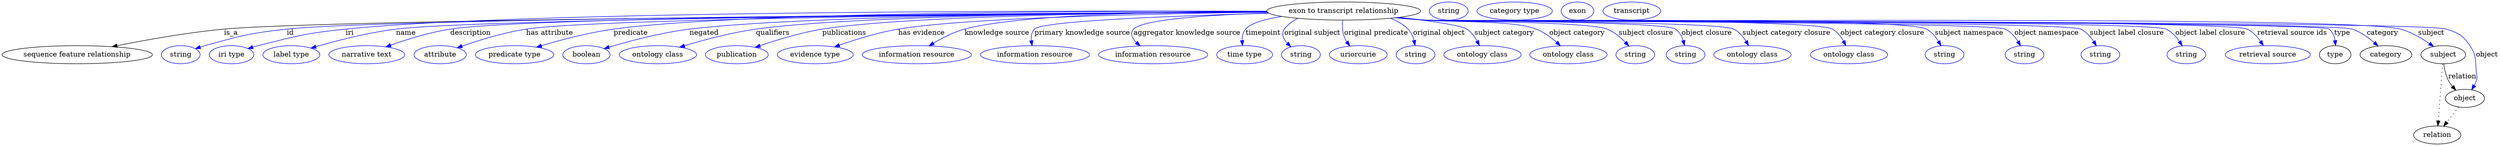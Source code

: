 digraph {
	graph [bb="0,0,4962.5,283"];
	node [label="\N"];
	"exon to transcript relationship"	[height=0.5,
		label="exon to transcript relationship",
		pos="2666.5,265",
		width=4.2427];
	"sequence feature relationship"	[height=0.5,
		pos="149.49,178",
		width=4.1524];
	"exon to transcript relationship" -> "sequence feature relationship"	[label=is_a,
		lp="455.49,221.5",
		pos="e,219,194.01 2514.5,262.97 2046.5,259.59 646.03,248.01 441.49,229 368.99,222.26 287.38,207.69 228.91,196"];
	id	[color=blue,
		height=0.5,
		label=string,
		pos="355.49,178",
		width=1.0652];
	"exon to transcript relationship" -> id	[color=blue,
		label=id,
		lp="572.49,221.5",
		pos="e,384.47,190 2514.3,263.09 2063.9,260.15 757.07,249.93 565.49,229 492.44,221.02 474.29,215.65 403.49,196 400.38,195.14 397.18,194.17 \
393.98,193.16",
		style=solid];
	iri	[color=blue,
		height=0.5,
		label="iri type",
		pos="456.49,178",
		width=1.2277];
	"exon to transcript relationship" -> iri	[color=blue,
		label=iri,
		lp="689.49,221.5",
		pos="e,489.39,190.23 2514.7,262.83 2081.9,259.28 861.47,247.71 681.49,229 604.07,220.95 584.91,215.26 509.49,196 506.11,195.14 502.63,\
194.18 499.14,193.17",
		style=solid];
	name	[color=blue,
		height=0.5,
		label="label type",
		pos="575.49,178",
		width=1.5707];
	"exon to transcript relationship" -> name	[color=blue,
		label=name,
		lp="801.49,221.5",
		pos="e,614.11,191.15 2514.5,263.04 2096.7,260.13 950.92,250.29 781.49,229 726.67,222.11 665.3,206.11 623.92,194.05",
		style=solid];
	description	[color=blue,
		height=0.5,
		label="narrative text",
		pos="725.49,178",
		width=2.0943];
	"exon to transcript relationship" -> description	[color=blue,
		label=description,
		lp="929.99,221.5",
		pos="e,762.9,193.65 2514.2,263.41 2113,261.5 1047.3,254.11 889.49,229 849.13,222.58 804.89,208.66 772.54,197.14",
		style=solid];
	"has attribute"	[color=blue,
		height=0.5,
		label=attribute,
		pos="870.49,178",
		width=1.4443];
	"exon to transcript relationship" -> "has attribute"	[color=blue,
		label="has attribute",
		lp="1087.5,221.5",
		pos="e,904.07,191.75 2514.6,263.02 2138.4,260.26 1183.4,251.15 1040.5,229 996.35,222.16 947.61,207 913.67,195.15",
		style=solid];
	predicate	[color=blue,
		height=0.5,
		label="predicate type",
		pos="1018.5,178",
		width=2.1665];
	"exon to transcript relationship" -> predicate	[color=blue,
		label=predicate,
		lp="1248.5,221.5",
		pos="e,1061.9,193.09 2513.5,264.67 2193.3,265.37 1461.5,263.03 1214.5,229 1165.3,222.22 1110.6,207.65 1071.5,195.99",
		style=solid];
	negated	[color=blue,
		height=0.5,
		label=boolean,
		pos="1161.5,178",
		width=1.2999];
	"exon to transcript relationship" -> negated	[color=blue,
		label=negated,
		lp="1394.5,221.5",
		pos="e,1196.4,190.23 2514.2,263.55 2220,262.08 1583.4,255.81 1365.5,229 1309.6,222.13 1247,205.38 1206.1,193.16",
		style=solid];
	qualifiers	[color=blue,
		height=0.5,
		label="ontology class",
		pos="1302.5,178",
		width=2.1304];
	"exon to transcript relationship" -> qualifiers	[color=blue,
		label=qualifiers,
		lp="1531,221.5",
		pos="e,1345.7,193.02 2513.9,263.62 2243.2,262.24 1689,256.09 1497.5,229 1448.7,222.11 1394.6,207.65 1355.7,196.05",
		style=solid];
	publications	[color=blue,
		height=0.5,
		label=publication,
		pos="1459.5,178",
		width=1.7332];
	"exon to transcript relationship" -> publications	[color=blue,
		label=publications,
		lp="1673.5,221.5",
		pos="e,1496,192.66 2513.9,263.57 2268,262.07 1795,255.69 1629.5,229 1586.6,222.09 1539.4,207.61 1505.6,196.01",
		style=solid];
	"has evidence"	[color=blue,
		height=0.5,
		label="evidence type",
		pos="1615.5,178",
		width=2.0943];
	"exon to transcript relationship" -> "has evidence"	[color=blue,
		label="has evidence",
		lp="1827,221.5",
		pos="e,1653.5,193.55 2514.7,262.66 2299.6,259.97 1917.1,252.01 1780.5,229 1740.1,222.2 1695.7,208.38 1663.2,196.99",
		style=solid];
	"knowledge source"	[color=blue,
		height=0.5,
		label="information resource",
		pos="1817.5,178",
		width=3.015];
	"exon to transcript relationship" -> "knowledge source"	[color=blue,
		label="knowledge source",
		lp="1977,221.5",
		pos="e,1842,195.78 2513.4,264.72 2326.4,264.24 2021.6,258.67 1912.5,229 1890.7,223.09 1868.3,211.61 1850.8,201.13",
		style=solid];
	"primary knowledge source"	[color=blue,
		height=0.5,
		label="information resource",
		pos="2052.5,178",
		width=3.015];
	"exon to transcript relationship" -> "primary knowledge source"	[color=blue,
		label="primary knowledge source",
		lp="2146.5,221.5",
		pos="e,2046.7,196 2518.3,260.62 2341.5,255.84 2067.3,245.77 2051.5,229 2045.7,222.9 2044.5,214.27 2045.1,205.9",
		style=solid];
	"aggregator knowledge source"	[color=blue,
		height=0.5,
		label="information resource",
		pos="2287.5,178",
		width=3.015];
	"exon to transcript relationship" -> "aggregator knowledge source"	[color=blue,
		label="aggregator knowledge source",
		lp="2355,221.5",
		pos="e,2261.7,195.53 2516.9,261.19 2404.5,257.49 2266.8,248.9 2248.5,229 2240.8,220.62 2245.7,210.86 2254.2,202.2",
		style=solid];
	timepoint	[color=blue,
		height=0.5,
		label="time type",
		pos="2469.5,178",
		width=1.5346];
	"exon to transcript relationship" -> timepoint	[color=blue,
		label=timepoint,
		lp="2506.5,221.5",
		pos="e,2465.2,196.26 2543.5,254.29 2511.1,249.1 2482.1,241.16 2471.5,229 2466.1,222.83 2464.4,214.43 2464.4,206.27",
		style=solid];
	"original subject"	[color=blue,
		height=0.5,
		label=string,
		pos="2581.5,178",
		width=1.0652];
	"exon to transcript relationship" -> "original subject"	[color=blue,
		label="original subject",
		lp="2604.5,221.5",
		pos="e,2561.4,193.75 2575.2,250.43 2564.8,245.28 2555.5,238.33 2548.5,229 2541.8,220.01 2546.6,209.73 2554.4,200.83",
		style=solid];
	"original predicate"	[color=blue,
		height=0.5,
		label=uriorcurie,
		pos="2695.5,178",
		width=1.5887];
	"exon to transcript relationship" -> "original predicate"	[color=blue,
		label="original predicate",
		lp="2731,221.5",
		pos="e,2678.7,195.4 2664.1,246.84 2663.5,236.95 2663.7,224.45 2667.5,214 2668.8,210.42 2670.6,206.94 2672.7,203.64",
		style=solid];
	"original object"	[color=blue,
		height=0.5,
		label=string,
		pos="2809.5,178",
		width=1.0652];
	"exon to transcript relationship" -> "original object"	[color=blue,
		label="original object",
		lp="2856,221.5",
		pos="e,2808.4,196.46 2759.6,250.71 2772.5,245.59 2784.7,238.57 2794.5,229 2800.6,223.04 2804.2,214.69 2806.4,206.52",
		style=solid];
	"subject category"	[color=blue,
		height=0.5,
		label="ontology class",
		pos="2942.5,178",
		width=2.1304];
	"exon to transcript relationship" -> "subject category"	[color=blue,
		label="subject category",
		lp="2986,221.5",
		pos="e,2936.3,196.16 2776.9,252.54 2836.3,245.61 2899.8,236.67 2911.5,229 2920.2,223.28 2927,214.13 2931.9,205.22",
		style=solid];
	"object category"	[color=blue,
		height=0.5,
		label="ontology class",
		pos="3113.5,178",
		width=2.1304];
	"exon to transcript relationship" -> "object category"	[color=blue,
		label="object category",
		lp="3131,221.5",
		pos="e,3097.6,195.83 2774.9,252.27 2792.8,250.43 2811.2,248.61 2828.5,247 2877.5,242.43 3003.6,246.92 3049.5,229 3064.4,223.18 3078.7,\
212.7 3089.9,202.83",
		style=solid];
	"subject closure"	[color=blue,
		height=0.5,
		label=string,
		pos="3246.5,178",
		width=1.0652];
	"exon to transcript relationship" -> "subject closure"	[color=blue,
		label="subject closure",
		lp="3268,221.5",
		pos="e,3233.7,195.25 2772.7,252.01 2791.3,250.15 2810.4,248.39 2828.5,247 2868.6,243.9 3153.2,244.28 3190.5,229 3204.3,223.32 3217,212.69 \
3226.8,202.68",
		style=solid];
	"object closure"	[color=blue,
		height=0.5,
		label=string,
		pos="3346.5,178",
		width=1.0652];
	"exon to transcript relationship" -> "object closure"	[color=blue,
		label="object closure",
		lp="3388.5,221.5",
		pos="e,3344.4,196.34 2771.8,251.89 2790.7,250.02 2810.2,248.29 2828.5,247 2856.1,245.05 3303.8,244.93 3326.5,229 3334.2,223.61 3338.9,\
214.77 3341.8,206.01",
		style=solid];
	"subject category closure"	[color=blue,
		height=0.5,
		label="ontology class",
		pos="3479.5,178",
		width=2.1304];
	"exon to transcript relationship" -> "subject category closure"	[color=blue,
		label="subject category closure",
		lp="3547,221.5",
		pos="e,3471.8,196.18 2771.4,251.83 2790.4,249.96 2810,248.24 2828.5,247 2862.5,244.72 3412.2,244.8 3442.5,229 3452.6,223.69 3460.7,214.2 \
3466.7,204.9",
		style=solid];
	"object category closure"	[color=blue,
		height=0.5,
		label="ontology class",
		pos="3671.5,178",
		width=2.1304];
	"exon to transcript relationship" -> "object category closure"	[color=blue,
		label="object category closure",
		lp="3738,221.5",
		pos="e,3665.2,196.16 2770.5,251.8 2789.8,249.91 2809.7,248.19 2828.5,247 2873.4,244.15 3599.1,250.77 3638.5,229 3648,223.72 3655.3,214.36 \
3660.6,205.15",
		style=solid];
	"subject namespace"	[color=blue,
		height=0.5,
		label=string,
		pos="3861.5,178",
		width=1.0652];
	"exon to transcript relationship" -> "subject namespace"	[color=blue,
		label="subject namespace",
		lp="3910.5,221.5",
		pos="e,3854.4,195.72 2770.5,251.74 2789.8,249.85 2809.7,248.15 2828.5,247 2883.8,243.61 3776.4,254.7 3825.5,229 3835.7,223.66 3843.7,\
213.97 3849.5,204.54",
		style=solid];
	"object namespace"	[color=blue,
		height=0.5,
		label=string,
		pos="4020.5,178",
		width=1.0652];
	"exon to transcript relationship" -> "object namespace"	[color=blue,
		label="object namespace",
		lp="4064.5,221.5",
		pos="e,4012.8,195.76 2770.1,251.74 2789.5,249.84 2809.6,248.14 2828.5,247 2860.5,245.08 3953.9,243.47 3982.5,229 3993,223.7 4001.3,214.03 \
4007.5,204.59",
		style=solid];
	"subject label closure"	[color=blue,
		height=0.5,
		label=string,
		pos="4171.5,178",
		width=1.0652];
	"exon to transcript relationship" -> "subject label closure"	[color=blue,
		label="subject label closure",
		lp="4224.5,221.5",
		pos="e,4163.5,195.78 2770.1,251.72 2789.5,249.82 2809.6,248.12 2828.5,247 2864.6,244.86 4100,245.12 4132.5,229 4143.2,223.67 4151.9,213.85 \
4158.3,204.32",
		style=solid];
	"object label closure"	[color=blue,
		height=0.5,
		label=string,
		pos="4342.5,178",
		width=1.0652];
	"exon to transcript relationship" -> "object label closure"	[color=blue,
		label="object label closure",
		lp="4390,221.5",
		pos="e,4334.2,195.8 2770.1,251.69 2789.5,249.8 2809.6,248.11 2828.5,247 2869.4,244.61 4265.7,246.96 4302.5,229 4313.3,223.7 4322.2,213.88 \
4328.8,204.34",
		style=solid];
	"retrieval source ids"	[color=blue,
		height=0.5,
		label="retrieval source",
		pos="4504.5,178",
		width=2.347];
	"exon to transcript relationship" -> "retrieval source ids"	[color=blue,
		label="retrieval source ids",
		lp="4553,221.5",
		pos="e,4495.6,196.31 2769.6,251.72 2789.2,249.81 2809.4,248.1 2828.5,247 2873.8,244.38 4422.5,248.65 4463.5,229 4474.3,223.79 4483.3,\
214.18 4490,204.77",
		style=solid];
	type	[height=0.5,
		pos="4638.5,178",
		width=0.86659];
	"exon to transcript relationship" -> type	[color=blue,
		label=type,
		lp="4652.5,221.5",
		pos="e,4639.3,196.18 2769.6,251.7 2789.2,249.79 2809.4,248.09 2828.5,247 2853.4,245.57 4607,244.56 4626.5,229 4633.3,223.54 4636.7,214.93 \
4638.2,206.37",
		style=solid];
	category	[height=0.5,
		pos="4739.5,178",
		width=1.4263];
	"exon to transcript relationship" -> category	[color=blue,
		label=category,
		lp="4733,221.5",
		pos="e,4723.9,195.25 2769.6,251.7 2789.2,249.79 2809.4,248.09 2828.5,247 2879.6,244.07 4624,245.38 4672.5,229 4688.7,223.53 4704.2,212.51 \
4716.2,202.2",
		style=solid];
	subject	[height=0.5,
		pos="4853.5,178",
		width=1.2277];
	"exon to transcript relationship" -> subject	[color=blue,
		label=subject,
		lp="4829.5,221.5",
		pos="e,4834.2,194.33 2769.6,251.69 2789.2,249.78 2809.4,248.09 2828.5,247 2936.1,240.87 4664.6,257.8 4768.5,229 4789.2,223.25 4810.1,\
211.09 4826,200.2",
		style=solid];
	object	[height=0.5,
		pos="4896.5,91",
		width=1.0832];
	"exon to transcript relationship" -> object	[color=blue,
		label=object,
		lp="4940.5,178",
		pos="e,4909.9,108.09 2769.6,251.68 2789.2,249.78 2809.4,248.08 2828.5,247 2884.8,243.8 4805.8,246.24 4859.5,229 4883.8,221.2 4892.1,217.1 \
4906.5,196 4920.4,175.59 4916.6,166.51 4919.5,142 4920.3,135.38 4921.4,133.39 4919.5,127 4918.5,123.55 4917,120.13 4915.2,116.85",
		style=solid];
	association_type	[color=blue,
		height=0.5,
		label=string,
		pos="2875.5,265",
		width=1.0652];
	association_category	[color=blue,
		height=0.5,
		label="category type",
		pos="3006.5,265",
		width=2.0762];
	subject -> object	[label=relation,
		lp="4891.5,134.5",
		pos="e,4878.6,107.23 4854.6,159.55 4855.8,149.57 4858.3,137.07 4863.5,127 4865.7,122.68 4868.6,118.52 4871.8,114.66"];
	relation	[height=0.5,
		pos="4841.5,18",
		width=1.2999];
	subject -> relation	[pos="e,4842.8,36.188 4852.2,159.79 4850.1,132.48 4846,78.994 4843.6,46.38",
		style=dotted];
	"exon to transcript relationship_subject"	[color=blue,
		height=0.5,
		label=exon,
		pos="3131.5,265",
		width=0.9027];
	object -> relation	[pos="e,4854.3,35.54 4884,73.889 4877.1,64.939 4868.3,53.617 4860.5,43.584",
		style=dotted];
	"exon to transcript relationship_object"	[color=blue,
		height=0.5,
		label=transcript,
		pos="3239.5,265",
		width=1.5887];
}
